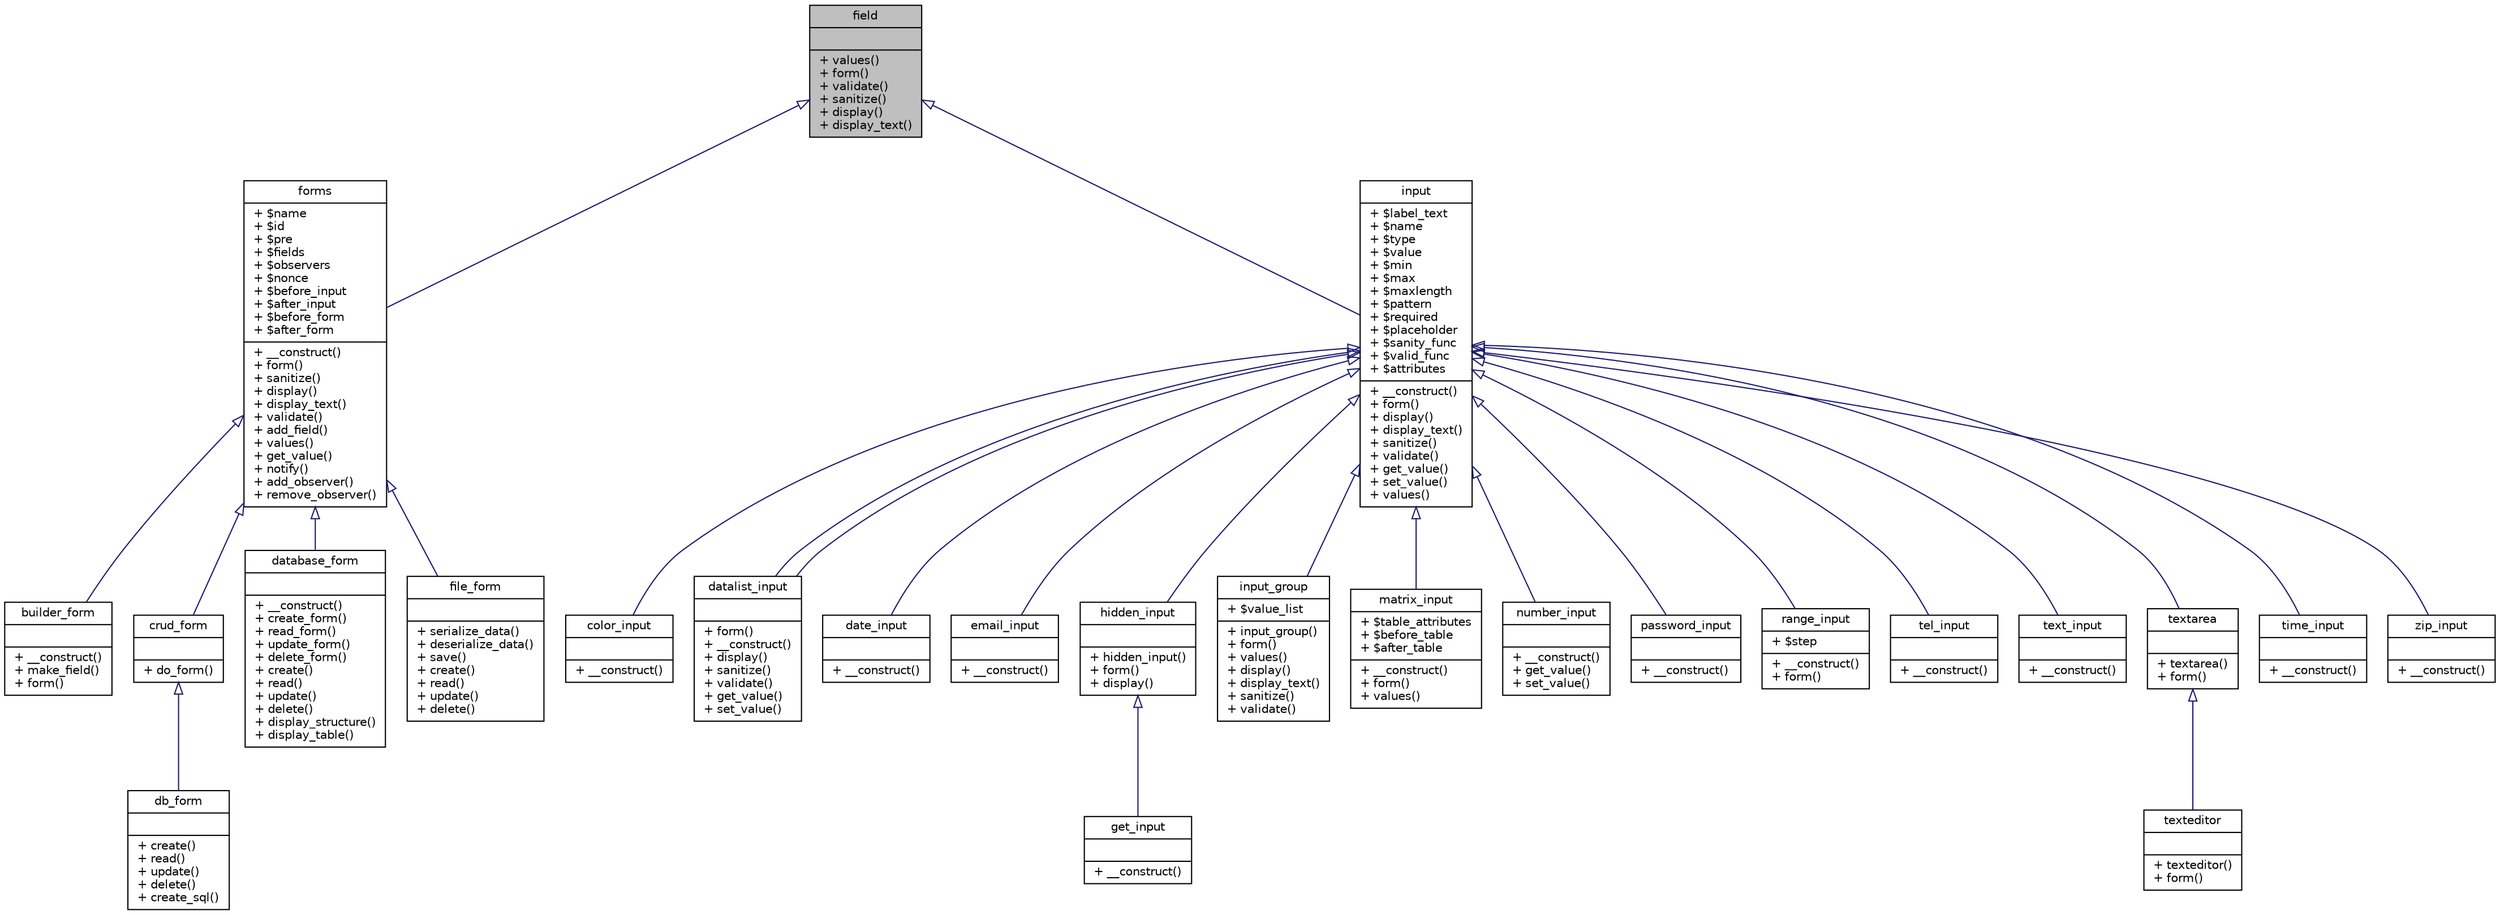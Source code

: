 digraph "field"
{
  edge [fontname="Helvetica",fontsize="10",labelfontname="Helvetica",labelfontsize="10"];
  node [fontname="Helvetica",fontsize="10",shape=record];
  Node1 [label="{field\n||+ values()\l+ form()\l+ validate()\l+ sanitize()\l+ display()\l+ display_text()\l}",height=0.2,width=0.4,color="black", fillcolor="grey75", style="filled", fontcolor="black"];
  Node1 -> Node2 [dir="back",color="midnightblue",fontsize="10",style="solid",arrowtail="onormal",fontname="Helvetica"];
  Node2 [label="{forms\n|+ $name\l+ $id\l+ $pre\l+ $fields\l+ $observers\l+ $nonce\l+ $before_input\l+ $after_input\l+ $before_form\l+ $after_form\l|+ __construct()\l+ form()\l+ sanitize()\l+ display()\l+ display_text()\l+ validate()\l+ add_field()\l+ values()\l+ get_value()\l+ notify()\l+ add_observer()\l+ remove_observer()\l}",height=0.2,width=0.4,color="black", fillcolor="white", style="filled",URL="$classforms.html",tooltip="This class describes an HTML form, containing a collection of inputs, and does mass validation and sa..."];
  Node2 -> Node3 [dir="back",color="midnightblue",fontsize="10",style="solid",arrowtail="onormal",fontname="Helvetica"];
  Node3 [label="{builder_form\n||+ __construct()\l+ make_field()\l+ form()\l}",height=0.2,width=0.4,color="black", fillcolor="white", style="filled",URL="$classbuilder__form.html",tooltip="This form build up a form by creating fields. "];
  Node2 -> Node4 [dir="back",color="midnightblue",fontsize="10",style="solid",arrowtail="onormal",fontname="Helvetica"];
  Node4 [label="{crud_form\n||+ do_form()\l}",height=0.2,width=0.4,color="black", fillcolor="white", style="filled",URL="$classcrud__form.html"];
  Node4 -> Node5 [dir="back",color="midnightblue",fontsize="10",style="solid",arrowtail="onormal",fontname="Helvetica"];
  Node5 [label="{db_form\n||+ create()\l+ read()\l+ update()\l+ delete()\l+ create_sql()\l}",height=0.2,width=0.4,color="black", fillcolor="white", style="filled",URL="$classdb__form.html",tooltip="Represents an HTML form, and saves form data in $db table named by the name attribue of this object..."];
  Node2 -> Node6 [dir="back",color="midnightblue",fontsize="10",style="solid",arrowtail="onormal",fontname="Helvetica"];
  Node6 [label="{database_form\n||+ __construct()\l+ create_form()\l+ read_form()\l+ update_form()\l+ delete_form()\l+ create()\l+ read()\l+ update()\l+ delete()\l+ display_structure()\l+ display_table()\l}",height=0.2,width=0.4,color="black", fillcolor="white", style="filled",URL="$classdatabase__form.html",tooltip="This class allows the both the structure and the data for this form to be written out to a database..."];
  Node2 -> Node7 [dir="back",color="midnightblue",fontsize="10",style="solid",arrowtail="onormal",fontname="Helvetica"];
  Node7 [label="{file_form\n||+ serialize_data()\l+ deserialize_data()\l+ save()\l+ create()\l+ read()\l+ update()\l+ delete()\l}",height=0.2,width=0.4,color="black", fillcolor="white", style="filled",URL="$classfile__form.html",tooltip="This class represents an HTML form, it&#39;s values, how it is validated and allows to read/write form da..."];
  Node1 -> Node8 [dir="back",color="midnightblue",fontsize="10",style="solid",arrowtail="onormal",fontname="Helvetica"];
  Node8 [label="{input\n|+ $label_text\l+ $name\l+ $type\l+ $value\l+ $min\l+ $max\l+ $maxlength\l+ $pattern\l+ $required\l+ $placeholder\l+ $sanity_func\l+ $valid_func\l+ $attributes\l|+ __construct()\l+ form()\l+ display()\l+ display_text()\l+ sanitize()\l+ validate()\l+ get_value()\l+ set_value()\l+ values()\l}",height=0.2,width=0.4,color="black", fillcolor="white", style="filled",URL="$classinput.html",tooltip="The class input describes a form element, it&#39;s attributes and how it is validated and sanitized..."];
  Node8 -> Node9 [dir="back",color="midnightblue",fontsize="10",style="solid",arrowtail="onormal",fontname="Helvetica"];
  Node9 [label="{color_input\n||+ __construct()\l}",height=0.2,width=0.4,color="black", fillcolor="white", style="filled",URL="$classcolor__input.html",tooltip="This convience class creates a color input with validation and sanitization. "];
  Node8 -> Node10 [dir="back",color="midnightblue",fontsize="10",style="solid",arrowtail="onormal",fontname="Helvetica"];
  Node10 [label="{datalist_input\n||+ form()\l+ __construct()\l+ display()\l+ sanitize()\l+ validate()\l+ get_value()\l+ set_value()\l}",height=0.2,width=0.4,color="black", fillcolor="white", style="filled",URL="$classdatalist__input.html",tooltip="Adaptor to input class, adds a datalist. "];
  Node8 -> Node10 [dir="back",color="midnightblue",fontsize="10",style="solid",arrowtail="onormal",fontname="Helvetica"];
  Node8 -> Node11 [dir="back",color="midnightblue",fontsize="10",style="solid",arrowtail="onormal",fontname="Helvetica"];
  Node11 [label="{date_input\n||+ __construct()\l}",height=0.2,width=0.4,color="black", fillcolor="white", style="filled",URL="$classdate__input.html",tooltip="This convience class creates a date input. "];
  Node8 -> Node12 [dir="back",color="midnightblue",fontsize="10",style="solid",arrowtail="onormal",fontname="Helvetica"];
  Node12 [label="{email_input\n||+ __construct()\l}",height=0.2,width=0.4,color="black", fillcolor="white", style="filled",URL="$classemail__input.html"];
  Node8 -> Node13 [dir="back",color="midnightblue",fontsize="10",style="solid",arrowtail="onormal",fontname="Helvetica"];
  Node13 [label="{hidden_input\n||+ hidden_input()\l+ form()\l+ display()\l}",height=0.2,width=0.4,color="black", fillcolor="white", style="filled",URL="$classhidden__input.html",tooltip="The class hidden_input describes a form element, it&#39;s attributes and how it is validated and sanitize..."];
  Node13 -> Node14 [dir="back",color="midnightblue",fontsize="10",style="solid",arrowtail="onormal",fontname="Helvetica"];
  Node14 [label="{get_input\n||+ __construct()\l}",height=0.2,width=0.4,color="black", fillcolor="white", style="filled",URL="$classget__input.html",tooltip="An hidden_input that reads its value from the $_GET global array on creation. "];
  Node8 -> Node15 [dir="back",color="midnightblue",fontsize="10",style="solid",arrowtail="onormal",fontname="Helvetica"];
  Node15 [label="{input_group\n|+ $value_list\l|+ input_group()\l+ form()\l+ values()\l+ display()\l+ display_text()\l+ sanitize()\l+ validate()\l}",height=0.2,width=0.4,color="black", fillcolor="white", style="filled",URL="$classinput__group.html",tooltip="Defines a group of related inputs like raido buttons or checkboxes that have the same name..."];
  Node8 -> Node16 [dir="back",color="midnightblue",fontsize="10",style="solid",arrowtail="onormal",fontname="Helvetica"];
  Node16 [label="{matrix_input\n|+ $table_attributes\l+ $before_table\l+ $after_table\l|+ __construct()\l+ form()\l+ values()\l}",height=0.2,width=0.4,color="black", fillcolor="white", style="filled",URL="$classmatrix__input.html",tooltip="This class represents a matrix_input. "];
  Node8 -> Node17 [dir="back",color="midnightblue",fontsize="10",style="solid",arrowtail="onormal",fontname="Helvetica"];
  Node17 [label="{number_input\n||+ __construct()\l+ get_value()\l+ set_value()\l}",height=0.2,width=0.4,color="black", fillcolor="white", style="filled",URL="$classnumber__input.html",tooltip="This convience class allows easy creation of an input with type=\"number\". "];
  Node8 -> Node18 [dir="back",color="midnightblue",fontsize="10",style="solid",arrowtail="onormal",fontname="Helvetica"];
  Node18 [label="{password_input\n||+ __construct()\l}",height=0.2,width=0.4,color="black", fillcolor="white", style="filled",URL="$classpassword__input.html"];
  Node8 -> Node19 [dir="back",color="midnightblue",fontsize="10",style="solid",arrowtail="onormal",fontname="Helvetica"];
  Node19 [label="{range_input\n|+ $step\l|+ __construct()\l+ form()\l}",height=0.2,width=0.4,color="black", fillcolor="white", style="filled",URL="$classrange__input.html",tooltip="Represents a slider element, an input with type=\"range\". "];
  Node8 -> Node20 [dir="back",color="midnightblue",fontsize="10",style="solid",arrowtail="onormal",fontname="Helvetica"];
  Node20 [label="{tel_input\n||+ __construct()\l}",height=0.2,width=0.4,color="black", fillcolor="white", style="filled",URL="$classtel__input.html",tooltip="This represents a telephone number input, has regex sanitization and validation to ensure valid forma..."];
  Node8 -> Node21 [dir="back",color="midnightblue",fontsize="10",style="solid",arrowtail="onormal",fontname="Helvetica"];
  Node21 [label="{text_input\n||+ __construct()\l}",height=0.2,width=0.4,color="black", fillcolor="white", style="filled",URL="$classtext__input.html",tooltip="convience function for creating text inputs "];
  Node8 -> Node22 [dir="back",color="midnightblue",fontsize="10",style="solid",arrowtail="onormal",fontname="Helvetica"];
  Node22 [label="{textarea\n||+ textarea()\l+ form()\l}",height=0.2,width=0.4,color="black", fillcolor="white", style="filled",URL="$classtextarea.html",tooltip="Descibes a textarea, it&#39;s sanitzation and validation. "];
  Node22 -> Node23 [dir="back",color="midnightblue",fontsize="10",style="solid",arrowtail="onormal",fontname="Helvetica"];
  Node23 [label="{texteditor\n||+ texteditor()\l+ form()\l}",height=0.2,width=0.4,color="black", fillcolor="white", style="filled",URL="$classtexteditor.html",tooltip="This is a form element wrapping the testarea with javascript to turn it into a rich text editor..."];
  Node8 -> Node24 [dir="back",color="midnightblue",fontsize="10",style="solid",arrowtail="onormal",fontname="Helvetica"];
  Node24 [label="{time_input\n||+ __construct()\l}",height=0.2,width=0.4,color="black", fillcolor="white", style="filled",URL="$classtime__input.html",tooltip="This convience class creates a date input. "];
  Node8 -> Node25 [dir="back",color="midnightblue",fontsize="10",style="solid",arrowtail="onormal",fontname="Helvetica"];
  Node25 [label="{zip_input\n||+ __construct()\l}",height=0.2,width=0.4,color="black", fillcolor="white", style="filled",URL="$classzip__input.html",tooltip="This convience class creates a text input with validation for long or short form US zip codes..."];
}
